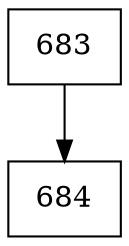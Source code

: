 digraph G {
  node [shape=record];
  node0 [label="{683}"];
  node0 -> node1;
  node1 [label="{684}"];
}
